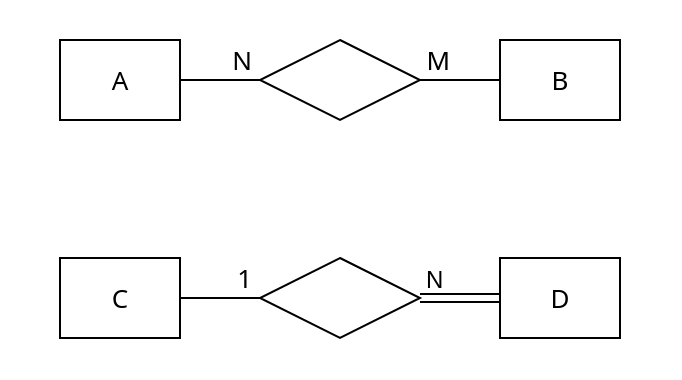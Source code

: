 <mxfile version="15.7.0" type="device"><diagram id="mmsHz0f96N0xRhlXWRxk" name="Page-1"><mxGraphModel dx="1422" dy="657" grid="1" gridSize="10" guides="1" tooltips="1" connect="1" arrows="1" fold="1" page="1" pageScale="1" pageWidth="850" pageHeight="1100" math="0" shadow="0"><root><mxCell id="0"/><mxCell id="1" parent="0"/><mxCell id="qEdGZAPbmVhA0S-P04zX-8" value="" style="rounded=0;whiteSpace=wrap;html=1;fontFamily=Noto Sans;fontSource=https%3A%2F%2Ffonts.googleapis.com%2Fcss%3Ffamily%3DNoto%2BSans;strokeColor=none;fillColor=none;" parent="1" vertex="1"><mxGeometry x="115" y="128" width="30" height="20" as="geometry"/></mxCell><mxCell id="qEdGZAPbmVhA0S-P04zX-9" value="" style="rounded=0;whiteSpace=wrap;html=1;fontFamily=Noto Sans;fontSource=https%3A%2F%2Ffonts.googleapis.com%2Fcss%3Ffamily%3DNoto%2BSans;strokeColor=none;fillColor=none;" parent="1" vertex="1"><mxGeometry x="115" y="68" width="30" height="20" as="geometry"/></mxCell><mxCell id="qEdGZAPbmVhA0S-P04zX-1" value="C" style="whiteSpace=wrap;html=1;align=center;fontSize=13;fontFamily=Noto Sans;fontSource=https%3A%2F%2Ffonts.googleapis.com%2Fcss%3Ffamily%3DNoto%2BSans;" parent="1" vertex="1"><mxGeometry x="100" y="197" width="60" height="40" as="geometry"/></mxCell><mxCell id="qEdGZAPbmVhA0S-P04zX-2" value="" style="shape=rhombus;perimeter=rhombusPerimeter;whiteSpace=wrap;html=1;align=center;fontSize=13;fontFamily=Noto Sans;fontSource=https%3A%2F%2Ffonts.googleapis.com%2Fcss%3Ffamily%3DNoto%2BSans;" parent="1" vertex="1"><mxGeometry x="200" y="197" width="80" height="40" as="geometry"/></mxCell><mxCell id="qEdGZAPbmVhA0S-P04zX-3" value="D" style="whiteSpace=wrap;html=1;align=center;fontSize=13;fontFamily=Noto Sans;fontSource=https%3A%2F%2Ffonts.googleapis.com%2Fcss%3Ffamily%3DNoto%2BSans;" parent="1" vertex="1"><mxGeometry x="320" y="197" width="60" height="40" as="geometry"/></mxCell><mxCell id="ZAWtezYt2cLSpRu6zlCd-1" value="" style="endArrow=none;html=1;rounded=0;exitX=1;exitY=0.5;exitDx=0;exitDy=0;entryX=0;entryY=0.5;entryDx=0;entryDy=0;fontSize=13;fontFamily=Noto Sans;fontSource=https%3A%2F%2Ffonts.googleapis.com%2Fcss%3Ffamily%3DNoto%2BSans;" parent="1" source="qEdGZAPbmVhA0S-P04zX-1" target="qEdGZAPbmVhA0S-P04zX-2" edge="1"><mxGeometry relative="1" as="geometry"><mxPoint x="250" y="367" as="sourcePoint"/><mxPoint x="250" y="442" as="targetPoint"/></mxGeometry></mxCell><mxCell id="ZAWtezYt2cLSpRu6zlCd-2" value="1" style="resizable=0;html=1;align=right;verticalAlign=bottom;fontSize=13;fontFamily=Noto Sans;fontSource=https%3A%2F%2Ffonts.googleapis.com%2Fcss%3Ffamily%3DNoto%2BSans;" parent="ZAWtezYt2cLSpRu6zlCd-1" connectable="0" vertex="1"><mxGeometry x="1" relative="1" as="geometry"><mxPoint x="-4" as="offset"/></mxGeometry></mxCell><mxCell id="0v5C-1Fik6kZ3_xhqW9E-1" value="" style="shape=link;html=1;rounded=0;exitX=1;exitY=0.5;exitDx=0;exitDy=0;entryX=0;entryY=0.5;entryDx=0;entryDy=0;" edge="1" parent="1" source="qEdGZAPbmVhA0S-P04zX-2" target="qEdGZAPbmVhA0S-P04zX-3"><mxGeometry relative="1" as="geometry"><mxPoint x="340" y="527" as="sourcePoint"/><mxPoint x="500" y="527" as="targetPoint"/></mxGeometry></mxCell><mxCell id="0v5C-1Fik6kZ3_xhqW9E-2" value="N" style="resizable=0;html=1;align=left;verticalAlign=bottom;" connectable="0" vertex="1" parent="0v5C-1Fik6kZ3_xhqW9E-1"><mxGeometry x="-1" relative="1" as="geometry"><mxPoint x="1" y="-1" as="offset"/></mxGeometry></mxCell><mxCell id="0v5C-1Fik6kZ3_xhqW9E-4" value="" style="rounded=0;whiteSpace=wrap;html=1;fontFamily=Noto Sans;fontSource=https%3A%2F%2Ffonts.googleapis.com%2Fcss%3Ffamily%3DNoto%2BSans;strokeColor=none;fillColor=none;" vertex="1" parent="1"><mxGeometry x="115" y="177" width="30" height="20" as="geometry"/></mxCell><mxCell id="0v5C-1Fik6kZ3_xhqW9E-5" value="" style="rounded=0;whiteSpace=wrap;html=1;fontFamily=Noto Sans;fontSource=https%3A%2F%2Ffonts.googleapis.com%2Fcss%3Ffamily%3DNoto%2BSans;strokeColor=none;fillColor=none;" vertex="1" parent="1"><mxGeometry x="115" y="237" width="30" height="20" as="geometry"/></mxCell><mxCell id="0v5C-1Fik6kZ3_xhqW9E-6" value="A" style="whiteSpace=wrap;html=1;align=center;fontSize=13;fontFamily=Noto Sans;fontSource=https%3A%2F%2Ffonts.googleapis.com%2Fcss%3Ffamily%3DNoto%2BSans;" vertex="1" parent="1"><mxGeometry x="100" y="88" width="60" height="40" as="geometry"/></mxCell><mxCell id="0v5C-1Fik6kZ3_xhqW9E-7" value="" style="shape=rhombus;perimeter=rhombusPerimeter;whiteSpace=wrap;html=1;align=center;fontSize=13;fontFamily=Noto Sans;fontSource=https%3A%2F%2Ffonts.googleapis.com%2Fcss%3Ffamily%3DNoto%2BSans;" vertex="1" parent="1"><mxGeometry x="200" y="88" width="80" height="40" as="geometry"/></mxCell><mxCell id="0v5C-1Fik6kZ3_xhqW9E-8" value="B" style="whiteSpace=wrap;html=1;align=center;fontSize=13;fontFamily=Noto Sans;fontSource=https%3A%2F%2Ffonts.googleapis.com%2Fcss%3Ffamily%3DNoto%2BSans;" vertex="1" parent="1"><mxGeometry x="320" y="88" width="60" height="40" as="geometry"/></mxCell><mxCell id="0v5C-1Fik6kZ3_xhqW9E-9" value="" style="endArrow=none;html=1;rounded=0;exitX=1;exitY=0.5;exitDx=0;exitDy=0;entryX=0;entryY=0.5;entryDx=0;entryDy=0;fontSize=13;fontFamily=Noto Sans;fontSource=https%3A%2F%2Ffonts.googleapis.com%2Fcss%3Ffamily%3DNoto%2BSans;" edge="1" parent="1" source="0v5C-1Fik6kZ3_xhqW9E-6" target="0v5C-1Fik6kZ3_xhqW9E-7"><mxGeometry relative="1" as="geometry"><mxPoint x="250" y="258" as="sourcePoint"/><mxPoint x="250" y="333" as="targetPoint"/></mxGeometry></mxCell><mxCell id="0v5C-1Fik6kZ3_xhqW9E-10" value="N" style="resizable=0;html=1;align=right;verticalAlign=bottom;fontSize=13;fontFamily=Noto Sans;fontSource=https%3A%2F%2Ffonts.googleapis.com%2Fcss%3Ffamily%3DNoto%2BSans;" connectable="0" vertex="1" parent="0v5C-1Fik6kZ3_xhqW9E-9"><mxGeometry x="1" relative="1" as="geometry"><mxPoint x="-4" as="offset"/></mxGeometry></mxCell><mxCell id="0v5C-1Fik6kZ3_xhqW9E-13" value="" style="endArrow=none;html=1;rounded=0;exitX=0;exitY=0.5;exitDx=0;exitDy=0;entryX=1;entryY=0.5;entryDx=0;entryDy=0;fontSize=13;fontFamily=Noto Sans;fontSource=https%3A%2F%2Ffonts.googleapis.com%2Fcss%3Ffamily%3DNoto%2BSans;" edge="1" parent="1" source="0v5C-1Fik6kZ3_xhqW9E-8" target="0v5C-1Fik6kZ3_xhqW9E-7"><mxGeometry relative="1" as="geometry"><mxPoint x="170" y="118" as="sourcePoint"/><mxPoint x="210" y="118" as="targetPoint"/></mxGeometry></mxCell><mxCell id="0v5C-1Fik6kZ3_xhqW9E-14" value="M" style="resizable=0;html=1;align=right;verticalAlign=bottom;fontSize=13;fontFamily=Noto Sans;fontSource=https%3A%2F%2Ffonts.googleapis.com%2Fcss%3Ffamily%3DNoto%2BSans;" connectable="0" vertex="1" parent="0v5C-1Fik6kZ3_xhqW9E-13"><mxGeometry x="1" relative="1" as="geometry"><mxPoint x="15" as="offset"/></mxGeometry></mxCell><mxCell id="0v5C-1Fik6kZ3_xhqW9E-16" value="" style="rounded=0;whiteSpace=wrap;html=1;fontFamily=Noto Sans;fontSource=https%3A%2F%2Ffonts.googleapis.com%2Fcss%3Ffamily%3DNoto%2BSans;strokeColor=none;fillColor=none;" vertex="1" parent="1"><mxGeometry x="70" y="98" width="30" height="20" as="geometry"/></mxCell><mxCell id="0v5C-1Fik6kZ3_xhqW9E-17" value="" style="rounded=0;whiteSpace=wrap;html=1;fontFamily=Noto Sans;fontSource=https%3A%2F%2Ffonts.googleapis.com%2Fcss%3Ffamily%3DNoto%2BSans;strokeColor=none;fillColor=none;" vertex="1" parent="1"><mxGeometry x="380" y="98" width="30" height="20" as="geometry"/></mxCell><mxCell id="0v5C-1Fik6kZ3_xhqW9E-18" value="" style="rounded=0;whiteSpace=wrap;html=1;fontFamily=Noto Sans;fontSource=https%3A%2F%2Ffonts.googleapis.com%2Fcss%3Ffamily%3DNoto%2BSans;strokeColor=none;fillColor=none;" vertex="1" parent="1"><mxGeometry x="70" y="207" width="30" height="20" as="geometry"/></mxCell><mxCell id="0v5C-1Fik6kZ3_xhqW9E-19" value="" style="rounded=0;whiteSpace=wrap;html=1;fontFamily=Noto Sans;fontSource=https%3A%2F%2Ffonts.googleapis.com%2Fcss%3Ffamily%3DNoto%2BSans;strokeColor=none;fillColor=none;" vertex="1" parent="1"><mxGeometry x="380" y="207" width="30" height="20" as="geometry"/></mxCell></root></mxGraphModel></diagram></mxfile>